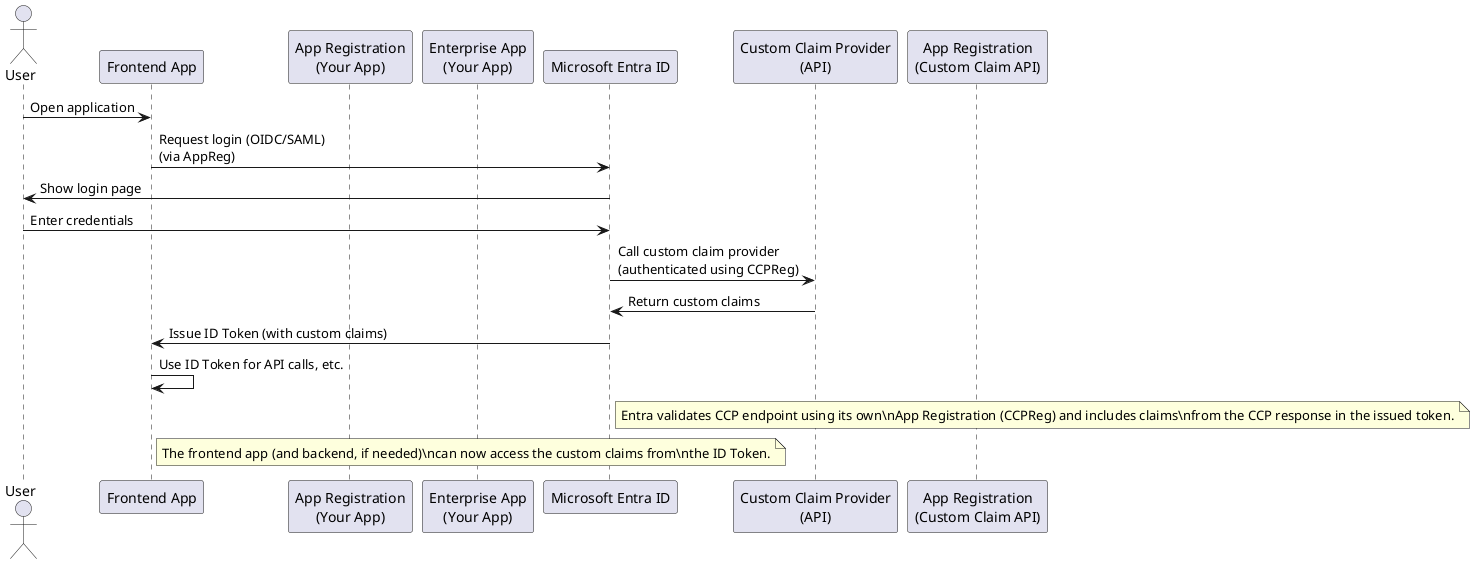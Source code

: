 @startuml
actor User
participant "Frontend App" as FE
participant "App Registration\n(Your App)" as AppReg
participant "Enterprise App\n(Your App)" as EntApp
participant "Microsoft Entra ID" as Entra
participant "Custom Claim Provider\n(API)" as CCP
participant "App Registration\n(Custom Claim API)" as CCPReg

User -> FE : Open application
FE -> Entra : Request login (OIDC/SAML)\n(via AppReg)
Entra -> User : Show login page
User -> Entra : Enter credentials
Entra -> CCP : Call custom claim provider\n(authenticated using CCPReg)
CCP -> Entra : Return custom claims
Entra -> FE : Issue ID Token (with custom claims)
FE -> FE : Use ID Token for API calls, etc.

note right of Entra
Entra validates CCP endpoint using its own\nApp Registration (CCPReg) and includes claims\nfrom the CCP response in the issued token.
end note

note right of FE
The frontend app (and backend, if needed)\ncan now access the custom claims from\nthe ID Token.
end note
@enduml
